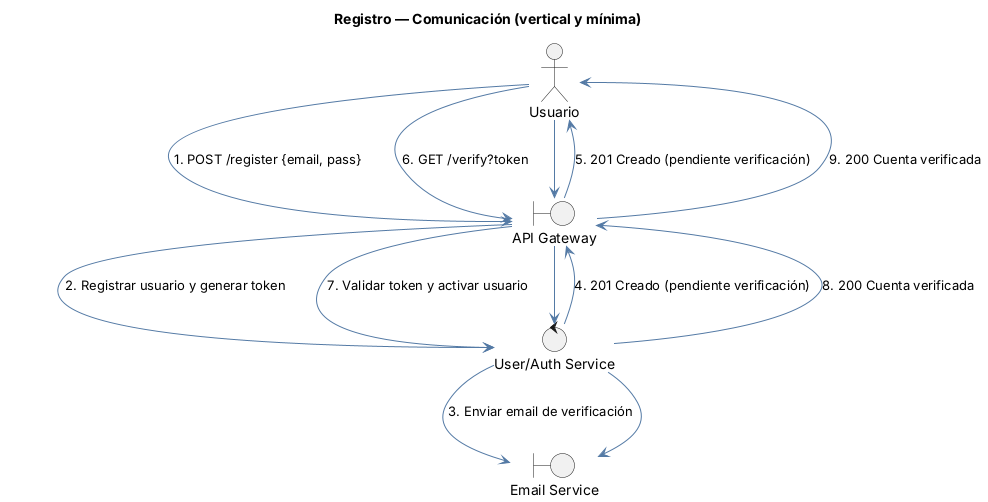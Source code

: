 @startuml
title Registro — Comunicación (vertical y mínima)

skinparam layoutDirection top to bottom
skinparam ArrowColor #547AA5
skinparam defaultFontName Inter

actor U as "Usuario"
boundary API as "API Gateway"
control SVC as "User/Auth Service"
boundary MAIL as "Email Service"

' Estructura vertical
U -down-> API
API -down-> SVC
SVC -down-> MAIL

' Flujo principal
U -> API : 1. POST /register {email, pass}
API -> SVC : 2. Registrar usuario y generar token
SVC -> MAIL : 3. Enviar email de verificación
SVC --> API : 4. 201 Creado (pendiente verificación)
API --> U : 5. 201 Creado (pendiente verificación)

' Verificación
U -> API : 6. GET /verify?token
API -> SVC : 7. Validar token y activar usuario
SVC --> API : 8. 200 Cuenta verificada
API --> U : 9. 200 Cuenta verificada

@enduml
